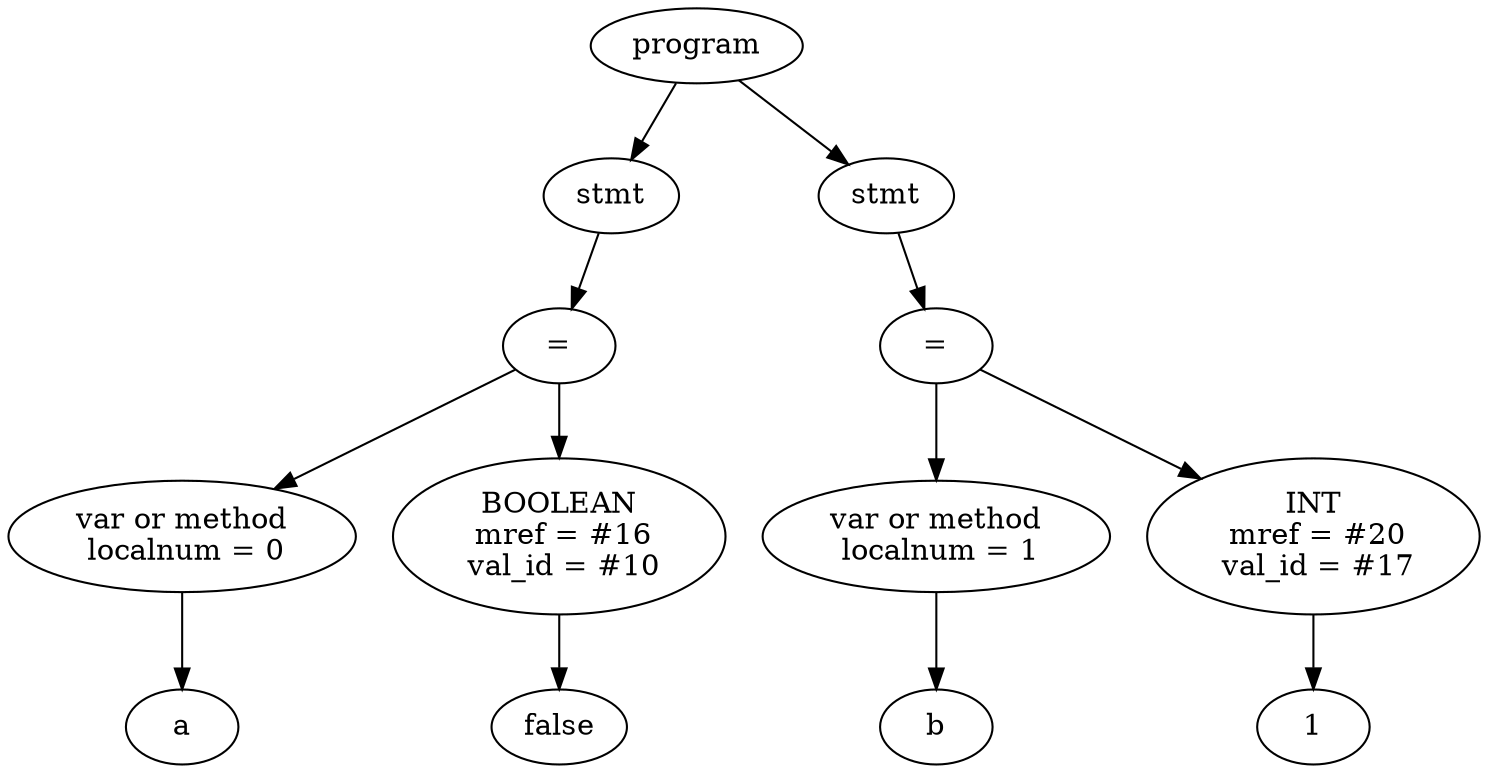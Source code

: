 digraph G {
Id012E4788 [label="program"]
Id012E3D90 [label="stmt"]
Id012E3D30 [label="="]
Id012D51E8 [label="var or method\n localnum = 0"]
IdVal012D51E8 [label="a"]
Id012D51E8->IdVal012D51E8
Id012E3CD0 [label="BOOLEAN\n mref = #16\n val_id = #10"]
IdVal012E3CD0 [label="false"]
Id012E3CD0->IdVal012E3CD0
Id012E3D30->Id012D51E8
Id012E3D30->Id012E3CD0
Id012E3D90->Id012E3D30
Id012E4788->Id012E3D90
Id012E3FB8 [label="stmt"]
Id012E3EE0 [label="="]
Id012E3E20 [label="var or method\n localnum = 1"]
IdVal012E3E20 [label="b"]
Id012E3E20->IdVal012E3E20
Id012E3E80 [label="INT\n mref = #20\n val_id = #17"]
IdVal012E3E80 [label="1"]
Id012E3E80->IdVal012E3E80
Id012E3EE0->Id012E3E20
Id012E3EE0->Id012E3E80
Id012E3FB8->Id012E3EE0
Id012E4788->Id012E3FB8
}